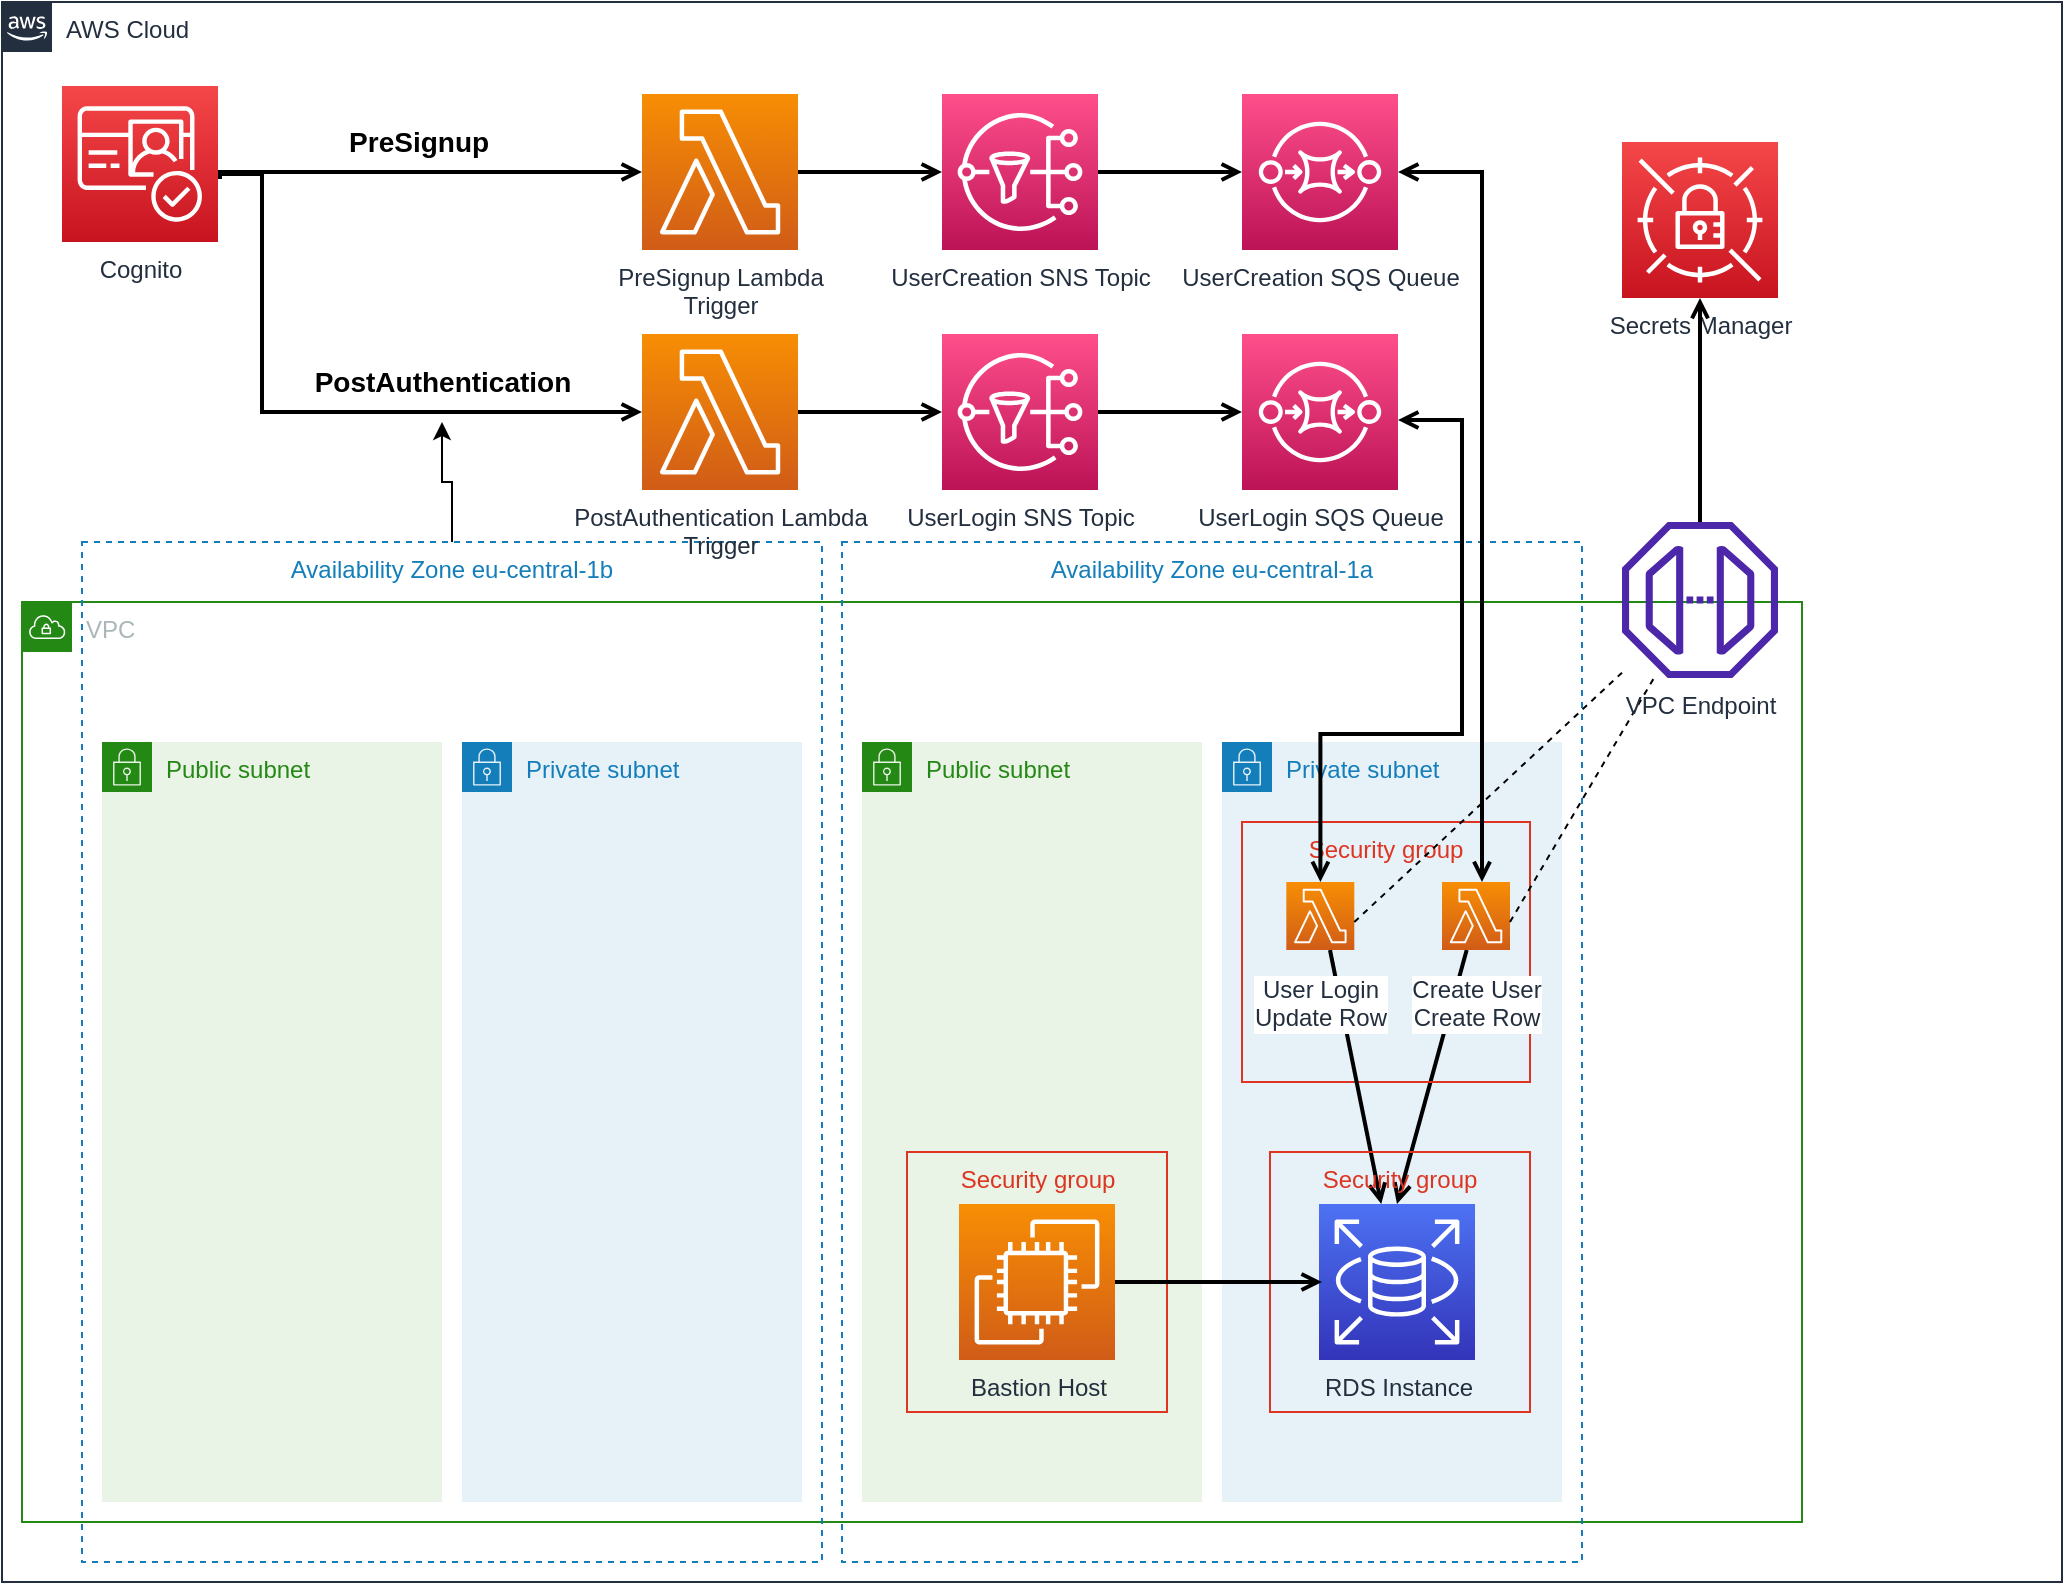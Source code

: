 <mxfile version="21.0.6" type="github">
  <diagram id="Ht1M8jgEwFfnCIfOTk4-" name="Page-1">
    <mxGraphModel dx="1223" dy="731" grid="1" gridSize="10" guides="1" tooltips="1" connect="1" arrows="1" fold="1" page="1" pageScale="1" pageWidth="1169" pageHeight="827" math="0" shadow="0">
      <root>
        <mxCell id="0" />
        <mxCell id="1" parent="0" />
        <mxCell id="UEzPUAAOIrF-is8g5C7q-90" value="" style="edgeStyle=orthogonalEdgeStyle;rounded=0;orthogonalLoop=1;jettySize=auto;html=1;endArrow=open;endFill=0;strokeWidth=2;" parent="1" target="UEzPUAAOIrF-is8g5C7q-80" edge="1">
          <mxGeometry relative="1" as="geometry">
            <mxPoint x="448" y="349" as="sourcePoint" />
          </mxGeometry>
        </mxCell>
        <mxCell id="UEzPUAAOIrF-is8g5C7q-91" value="" style="edgeStyle=orthogonalEdgeStyle;rounded=0;orthogonalLoop=1;jettySize=auto;html=1;endArrow=open;endFill=0;strokeWidth=2;" parent="1" source="UEzPUAAOIrF-is8g5C7q-80" edge="1">
          <mxGeometry relative="1" as="geometry">
            <mxPoint x="600" y="349" as="targetPoint" />
          </mxGeometry>
        </mxCell>
        <mxCell id="UEzPUAAOIrF-is8g5C7q-92" value="" style="edgeStyle=orthogonalEdgeStyle;rounded=0;orthogonalLoop=1;jettySize=auto;html=1;endArrow=open;endFill=0;strokeWidth=2;" parent="1" source="UEzPUAAOIrF-is8g5C7q-81" edge="1">
          <mxGeometry relative="1" as="geometry">
            <mxPoint x="723" y="349" as="targetPoint" />
          </mxGeometry>
        </mxCell>
        <mxCell id="UEzPUAAOIrF-is8g5C7q-74" value="AWS Cloud" style="points=[[0,0],[0.25,0],[0.5,0],[0.75,0],[1,0],[1,0.25],[1,0.5],[1,0.75],[1,1],[0.75,1],[0.5,1],[0.25,1],[0,1],[0,0.75],[0,0.5],[0,0.25]];outlineConnect=0;gradientColor=none;html=1;whiteSpace=wrap;fontSize=12;fontStyle=0;shape=mxgraph.aws4.group;grIcon=mxgraph.aws4.group_aws_cloud_alt;strokeColor=#232F3E;fillColor=none;verticalAlign=top;align=left;spacingLeft=30;fontColor=#232F3E;dashed=0;labelBackgroundColor=#ffffff;container=1;pointerEvents=0;collapsible=0;recursiveResize=0;" parent="1" vertex="1">
          <mxGeometry x="70" y="10" width="1030" height="790" as="geometry" />
        </mxCell>
        <mxCell id="agIxCeGHDySL-hrrHM-C-1" value="UserCreation SNS Topic" style="sketch=0;points=[[0,0,0],[0.25,0,0],[0.5,0,0],[0.75,0,0],[1,0,0],[0,1,0],[0.25,1,0],[0.5,1,0],[0.75,1,0],[1,1,0],[0,0.25,0],[0,0.5,0],[0,0.75,0],[1,0.25,0],[1,0.5,0],[1,0.75,0]];outlineConnect=0;fontColor=#232F3E;gradientColor=#FF4F8B;gradientDirection=north;fillColor=#BC1356;strokeColor=#ffffff;dashed=0;verticalLabelPosition=bottom;verticalAlign=top;align=center;html=1;fontSize=12;fontStyle=0;aspect=fixed;shape=mxgraph.aws4.resourceIcon;resIcon=mxgraph.aws4.sns;" vertex="1" parent="UEzPUAAOIrF-is8g5C7q-74">
          <mxGeometry x="470" y="46" width="78" height="78" as="geometry" />
        </mxCell>
        <object label="UserCreation SQS Queue" id="agIxCeGHDySL-hrrHM-C-2">
          <mxCell style="sketch=0;points=[[0,0,0],[0.25,0,0],[0.5,0,0],[0.75,0,0],[1,0,0],[0,1,0],[0.25,1,0],[0.5,1,0],[0.75,1,0],[1,1,0],[0,0.25,0],[0,0.5,0],[0,0.75,0],[1,0.25,0],[1,0.5,0],[1,0.75,0]];outlineConnect=0;fontColor=#232F3E;gradientColor=#FF4F8B;gradientDirection=north;fillColor=#BC1356;strokeColor=#ffffff;dashed=0;verticalLabelPosition=bottom;verticalAlign=top;align=center;html=1;fontSize=12;fontStyle=0;aspect=fixed;shape=mxgraph.aws4.resourceIcon;resIcon=mxgraph.aws4.sqs;" vertex="1" parent="UEzPUAAOIrF-is8g5C7q-74">
            <mxGeometry x="620" y="46" width="78" height="78" as="geometry" />
          </mxCell>
        </object>
        <mxCell id="UEzPUAAOIrF-is8g5C7q-100" style="edgeStyle=orthogonalEdgeStyle;rounded=0;orthogonalLoop=1;jettySize=auto;html=1;endArrow=open;endFill=0;strokeWidth=2;exitX=1;exitY=0.5;exitDx=0;exitDy=0;exitPerimeter=0;" parent="UEzPUAAOIrF-is8g5C7q-74" source="agIxCeGHDySL-hrrHM-C-1" target="agIxCeGHDySL-hrrHM-C-2" edge="1">
          <mxGeometry relative="1" as="geometry">
            <mxPoint x="144.993" y="549" as="targetPoint" />
          </mxGeometry>
        </mxCell>
        <mxCell id="agIxCeGHDySL-hrrHM-C-17" value="VPC" style="points=[[0,0],[0.25,0],[0.5,0],[0.75,0],[1,0],[1,0.25],[1,0.5],[1,0.75],[1,1],[0.75,1],[0.5,1],[0.25,1],[0,1],[0,0.75],[0,0.5],[0,0.25]];outlineConnect=0;gradientColor=none;html=1;whiteSpace=wrap;fontSize=12;fontStyle=0;container=1;pointerEvents=0;collapsible=0;recursiveResize=0;shape=mxgraph.aws4.group;grIcon=mxgraph.aws4.group_vpc;strokeColor=#248814;fillColor=none;verticalAlign=top;align=left;spacingLeft=30;fontColor=#AAB7B8;dashed=0;" vertex="1" parent="UEzPUAAOIrF-is8g5C7q-74">
          <mxGeometry x="10" y="300" width="890" height="460" as="geometry" />
        </mxCell>
        <mxCell id="agIxCeGHDySL-hrrHM-C-15" value="Availability Zone eu-central-1a" style="fillColor=none;strokeColor=#147EBA;dashed=1;verticalAlign=top;fontStyle=0;fontColor=#147EBA;whiteSpace=wrap;html=1;" vertex="1" parent="agIxCeGHDySL-hrrHM-C-17">
          <mxGeometry x="410" y="-30" width="370" height="510" as="geometry" />
        </mxCell>
        <mxCell id="agIxCeGHDySL-hrrHM-C-28" value="Public subnet" style="points=[[0,0],[0.25,0],[0.5,0],[0.75,0],[1,0],[1,0.25],[1,0.5],[1,0.75],[1,1],[0.75,1],[0.5,1],[0.25,1],[0,1],[0,0.75],[0,0.5],[0,0.25]];outlineConnect=0;gradientColor=none;html=1;whiteSpace=wrap;fontSize=12;fontStyle=0;container=1;pointerEvents=0;collapsible=0;recursiveResize=0;shape=mxgraph.aws4.group;grIcon=mxgraph.aws4.group_security_group;grStroke=0;strokeColor=#248814;fillColor=#E9F3E6;verticalAlign=top;align=left;spacingLeft=30;fontColor=#248814;dashed=0;" vertex="1" parent="agIxCeGHDySL-hrrHM-C-17">
          <mxGeometry x="420" y="70" width="170" height="380" as="geometry" />
        </mxCell>
        <mxCell id="agIxCeGHDySL-hrrHM-C-30" value="Security group" style="fillColor=none;strokeColor=#DD3522;verticalAlign=top;fontStyle=0;fontColor=#DD3522;whiteSpace=wrap;html=1;" vertex="1" parent="agIxCeGHDySL-hrrHM-C-28">
          <mxGeometry x="22.5" y="205" width="130" height="130" as="geometry" />
        </mxCell>
        <mxCell id="agIxCeGHDySL-hrrHM-C-29" value="Bastion Host" style="sketch=0;points=[[0,0,0],[0.25,0,0],[0.5,0,0],[0.75,0,0],[1,0,0],[0,1,0],[0.25,1,0],[0.5,1,0],[0.75,1,0],[1,1,0],[0,0.25,0],[0,0.5,0],[0,0.75,0],[1,0.25,0],[1,0.5,0],[1,0.75,0]];outlineConnect=0;fontColor=#232F3E;gradientColor=#F78E04;gradientDirection=north;fillColor=#D05C17;strokeColor=#ffffff;dashed=0;verticalLabelPosition=bottom;verticalAlign=top;align=center;html=1;fontSize=12;fontStyle=0;aspect=fixed;shape=mxgraph.aws4.resourceIcon;resIcon=mxgraph.aws4.ec2;" vertex="1" parent="agIxCeGHDySL-hrrHM-C-28">
          <mxGeometry x="48.5" y="231" width="78" height="78" as="geometry" />
        </mxCell>
        <mxCell id="agIxCeGHDySL-hrrHM-C-43" value="Availability Zone eu-central-1b" style="fillColor=none;strokeColor=#147EBA;dashed=1;verticalAlign=top;fontStyle=0;fontColor=#147EBA;whiteSpace=wrap;html=1;" vertex="1" parent="agIxCeGHDySL-hrrHM-C-17">
          <mxGeometry x="30" y="-30" width="370" height="510" as="geometry" />
        </mxCell>
        <mxCell id="agIxCeGHDySL-hrrHM-C-57" value="Public subnet" style="points=[[0,0],[0.25,0],[0.5,0],[0.75,0],[1,0],[1,0.25],[1,0.5],[1,0.75],[1,1],[0.75,1],[0.5,1],[0.25,1],[0,1],[0,0.75],[0,0.5],[0,0.25]];outlineConnect=0;gradientColor=none;html=1;whiteSpace=wrap;fontSize=12;fontStyle=0;container=1;pointerEvents=0;collapsible=0;recursiveResize=0;shape=mxgraph.aws4.group;grIcon=mxgraph.aws4.group_security_group;grStroke=0;strokeColor=#248814;fillColor=#E9F3E6;verticalAlign=top;align=left;spacingLeft=30;fontColor=#248814;dashed=0;" vertex="1" parent="agIxCeGHDySL-hrrHM-C-17">
          <mxGeometry x="40" y="70" width="170" height="380" as="geometry" />
        </mxCell>
        <mxCell id="agIxCeGHDySL-hrrHM-C-19" value="Private subnet" style="points=[[0,0],[0.25,0],[0.5,0],[0.75,0],[1,0],[1,0.25],[1,0.5],[1,0.75],[1,1],[0.75,1],[0.5,1],[0.25,1],[0,1],[0,0.75],[0,0.5],[0,0.25]];outlineConnect=0;gradientColor=none;html=1;whiteSpace=wrap;fontSize=12;fontStyle=0;container=1;pointerEvents=0;collapsible=0;recursiveResize=0;shape=mxgraph.aws4.group;grIcon=mxgraph.aws4.group_security_group;grStroke=0;strokeColor=#147EBA;fillColor=#E6F2F8;verticalAlign=top;align=left;spacingLeft=30;fontColor=#147EBA;dashed=0;" vertex="1" parent="agIxCeGHDySL-hrrHM-C-17">
          <mxGeometry x="600" y="70" width="170" height="380" as="geometry" />
        </mxCell>
        <mxCell id="UEzPUAAOIrF-is8g5C7q-93" style="rounded=0;orthogonalLoop=1;jettySize=auto;html=1;endArrow=open;endFill=0;strokeWidth=2;entryX=0.5;entryY=0;entryDx=0;entryDy=0;entryPerimeter=0;" parent="agIxCeGHDySL-hrrHM-C-19" source="UEzPUAAOIrF-is8g5C7q-85" target="agIxCeGHDySL-hrrHM-C-4" edge="1">
          <mxGeometry relative="1" as="geometry">
            <mxPoint x="240" y="41" as="sourcePoint" />
          </mxGeometry>
        </mxCell>
        <mxCell id="agIxCeGHDySL-hrrHM-C-18" value="Security group" style="fillColor=none;strokeColor=#DD3522;verticalAlign=top;fontStyle=0;fontColor=#DD3522;whiteSpace=wrap;html=1;container=1;" vertex="1" parent="agIxCeGHDySL-hrrHM-C-19">
          <mxGeometry x="10" y="40" width="144" height="130" as="geometry">
            <mxRectangle x="10" y="40" width="120" height="30" as="alternateBounds" />
          </mxGeometry>
        </mxCell>
        <mxCell id="agIxCeGHDySL-hrrHM-C-81" style="rounded=0;orthogonalLoop=1;jettySize=auto;html=1;endArrow=open;endFill=0;strokeWidth=2;" edge="1" parent="agIxCeGHDySL-hrrHM-C-18" target="agIxCeGHDySL-hrrHM-C-4">
          <mxGeometry relative="1" as="geometry">
            <mxPoint x="44" y="64" as="sourcePoint" />
            <mxPoint x="10" y="191" as="targetPoint" />
          </mxGeometry>
        </mxCell>
        <mxCell id="UEzPUAAOIrF-is8g5C7q-85" value="Create User&lt;br style=&quot;border-color: var(--border-color);&quot;&gt;Create Row" style="outlineConnect=0;fontColor=#232F3E;gradientColor=#F78E04;gradientDirection=north;fillColor=#D05C17;strokeColor=#ffffff;dashed=0;verticalLabelPosition=bottom;verticalAlign=top;align=center;html=1;fontSize=12;fontStyle=0;aspect=fixed;shape=mxgraph.aws4.resourceIcon;resIcon=mxgraph.aws4.lambda;labelBackgroundColor=#ffffff;spacingTop=6;" parent="agIxCeGHDySL-hrrHM-C-18" vertex="1">
          <mxGeometry x="100.005" y="30" width="34" height="34" as="geometry" />
        </mxCell>
        <mxCell id="agIxCeGHDySL-hrrHM-C-66" value="User Login&lt;br&gt;Update Row" style="outlineConnect=0;fontColor=#232F3E;gradientColor=#F78E04;gradientDirection=north;fillColor=#D05C17;strokeColor=#ffffff;dashed=0;verticalLabelPosition=bottom;verticalAlign=top;align=center;html=1;fontSize=12;fontStyle=0;aspect=fixed;shape=mxgraph.aws4.resourceIcon;resIcon=mxgraph.aws4.lambda;labelBackgroundColor=#ffffff;spacingTop=6;" vertex="1" parent="agIxCeGHDySL-hrrHM-C-18">
          <mxGeometry x="22.154" y="30" width="34" height="34" as="geometry" />
        </mxCell>
        <mxCell id="agIxCeGHDySL-hrrHM-C-93" value="" style="endArrow=none;dashed=1;html=1;rounded=0;" edge="1" parent="agIxCeGHDySL-hrrHM-C-18" target="agIxCeGHDySL-hrrHM-C-88">
          <mxGeometry width="50" height="50" relative="1" as="geometry">
            <mxPoint x="56.15" y="50" as="sourcePoint" />
            <mxPoint x="106.15" as="targetPoint" />
          </mxGeometry>
        </mxCell>
        <mxCell id="agIxCeGHDySL-hrrHM-C-94" value="" style="endArrow=none;dashed=1;html=1;rounded=0;" edge="1" parent="agIxCeGHDySL-hrrHM-C-18" target="agIxCeGHDySL-hrrHM-C-88">
          <mxGeometry width="50" height="50" relative="1" as="geometry">
            <mxPoint x="134" y="50" as="sourcePoint" />
            <mxPoint x="184" as="targetPoint" />
          </mxGeometry>
        </mxCell>
        <mxCell id="agIxCeGHDySL-hrrHM-C-16" value="Security group" style="fillColor=none;strokeColor=#DD3522;verticalAlign=top;fontStyle=0;fontColor=#DD3522;whiteSpace=wrap;html=1;" vertex="1" parent="agIxCeGHDySL-hrrHM-C-19">
          <mxGeometry x="24" y="205" width="130" height="130" as="geometry" />
        </mxCell>
        <mxCell id="agIxCeGHDySL-hrrHM-C-4" value="RDS Instance" style="sketch=0;points=[[0,0,0],[0.25,0,0],[0.5,0,0],[0.75,0,0],[1,0,0],[0,1,0],[0.25,1,0],[0.5,1,0],[0.75,1,0],[1,1,0],[0,0.25,0],[0,0.5,0],[0,0.75,0],[1,0.25,0],[1,0.5,0],[1,0.75,0]];outlineConnect=0;fontColor=#232F3E;gradientColor=#4D72F3;gradientDirection=north;fillColor=#3334B9;strokeColor=#ffffff;dashed=0;verticalLabelPosition=bottom;verticalAlign=top;align=center;html=1;fontSize=12;fontStyle=0;aspect=fixed;shape=mxgraph.aws4.resourceIcon;resIcon=mxgraph.aws4.rds;" vertex="1" parent="agIxCeGHDySL-hrrHM-C-19">
          <mxGeometry x="48.5" y="231" width="78" height="78" as="geometry" />
        </mxCell>
        <mxCell id="agIxCeGHDySL-hrrHM-C-31" style="edgeStyle=orthogonalEdgeStyle;rounded=0;orthogonalLoop=1;jettySize=auto;html=1;endArrow=open;endFill=0;strokeWidth=2;entryX=0.019;entryY=0.5;entryDx=0;entryDy=0;entryPerimeter=0;" edge="1" parent="agIxCeGHDySL-hrrHM-C-17" source="agIxCeGHDySL-hrrHM-C-29" target="agIxCeGHDySL-hrrHM-C-4">
          <mxGeometry relative="1" as="geometry">
            <mxPoint x="270" y="290" as="sourcePoint" />
            <mxPoint x="452" y="290" as="targetPoint" />
          </mxGeometry>
        </mxCell>
        <mxCell id="agIxCeGHDySL-hrrHM-C-60" value="Private subnet" style="points=[[0,0],[0.25,0],[0.5,0],[0.75,0],[1,0],[1,0.25],[1,0.5],[1,0.75],[1,1],[0.75,1],[0.5,1],[0.25,1],[0,1],[0,0.75],[0,0.5],[0,0.25]];outlineConnect=0;gradientColor=none;html=1;whiteSpace=wrap;fontSize=12;fontStyle=0;container=1;pointerEvents=0;collapsible=0;recursiveResize=0;shape=mxgraph.aws4.group;grIcon=mxgraph.aws4.group_security_group;grStroke=0;strokeColor=#147EBA;fillColor=#E6F2F8;verticalAlign=top;align=left;spacingLeft=30;fontColor=#147EBA;dashed=0;" vertex="1" parent="agIxCeGHDySL-hrrHM-C-17">
          <mxGeometry x="220" y="70" width="170" height="380" as="geometry" />
        </mxCell>
        <mxCell id="agIxCeGHDySL-hrrHM-C-88" value="VPC Endpoint" style="sketch=0;outlineConnect=0;fontColor=#232F3E;gradientColor=none;fillColor=#4D27AA;strokeColor=none;dashed=0;verticalLabelPosition=bottom;verticalAlign=top;align=center;html=1;fontSize=12;fontStyle=0;aspect=fixed;pointerEvents=1;shape=mxgraph.aws4.endpoint;" vertex="1" parent="agIxCeGHDySL-hrrHM-C-17">
          <mxGeometry x="800" y="-40" width="78" height="78" as="geometry" />
        </mxCell>
        <mxCell id="agIxCeGHDySL-hrrHM-C-21" value="Cognito&lt;br&gt;" style="sketch=0;points=[[0,0,0],[0.25,0,0],[0.5,0,0],[0.75,0,0],[1,0,0],[0,1,0],[0.25,1,0],[0.5,1,0],[0.75,1,0],[1,1,0],[0,0.25,0],[0,0.5,0],[0,0.75,0],[1,0.25,0],[1,0.5,0],[1,0.75,0]];outlineConnect=0;fontColor=#232F3E;gradientColor=#F54749;gradientDirection=north;fillColor=#C7131F;strokeColor=#ffffff;dashed=0;verticalLabelPosition=bottom;verticalAlign=top;align=center;html=1;fontSize=12;fontStyle=0;aspect=fixed;shape=mxgraph.aws4.resourceIcon;resIcon=mxgraph.aws4.cognito;" vertex="1" parent="UEzPUAAOIrF-is8g5C7q-74">
          <mxGeometry x="30" y="42" width="78" height="78" as="geometry" />
        </mxCell>
        <mxCell id="agIxCeGHDySL-hrrHM-C-27" style="edgeStyle=orthogonalEdgeStyle;rounded=0;orthogonalLoop=1;jettySize=auto;html=1;endArrow=open;endFill=0;strokeWidth=2;exitX=1;exitY=0.5;exitDx=0;exitDy=0;exitPerimeter=0;entryX=0;entryY=0.5;entryDx=0;entryDy=0;entryPerimeter=0;" edge="1" parent="UEzPUAAOIrF-is8g5C7q-74" target="agIxCeGHDySL-hrrHM-C-20">
          <mxGeometry relative="1" as="geometry">
            <mxPoint x="109" y="88.5" as="sourcePoint" />
            <mxPoint x="161" y="88.5" as="targetPoint" />
            <Array as="points">
              <mxPoint x="109" y="85" />
            </Array>
          </mxGeometry>
        </mxCell>
        <mxCell id="UEzPUAAOIrF-is8g5C7q-96" style="edgeStyle=orthogonalEdgeStyle;rounded=0;orthogonalLoop=1;jettySize=auto;html=1;endArrow=open;endFill=0;strokeWidth=2;startArrow=open;startFill=0;entryX=1;entryY=0.5;entryDx=0;entryDy=0;entryPerimeter=0;" parent="UEzPUAAOIrF-is8g5C7q-74" target="agIxCeGHDySL-hrrHM-C-2" edge="1">
          <mxGeometry relative="1" as="geometry">
            <Array as="points">
              <mxPoint x="740" y="85" />
            </Array>
            <mxPoint x="740" y="440" as="sourcePoint" />
          </mxGeometry>
        </mxCell>
        <mxCell id="agIxCeGHDySL-hrrHM-C-20" value="PreSignup Lambda&lt;br&gt;Trigger" style="sketch=0;points=[[0,0,0],[0.25,0,0],[0.5,0,0],[0.75,0,0],[1,0,0],[0,1,0],[0.25,1,0],[0.5,1,0],[0.75,1,0],[1,1,0],[0,0.25,0],[0,0.5,0],[0,0.75,0],[1,0.25,0],[1,0.5,0],[1,0.75,0]];outlineConnect=0;fontColor=#232F3E;gradientColor=#F78E04;gradientDirection=north;fillColor=#D05C17;strokeColor=#ffffff;dashed=0;verticalLabelPosition=bottom;verticalAlign=top;align=center;html=1;fontSize=12;fontStyle=0;aspect=fixed;shape=mxgraph.aws4.resourceIcon;resIcon=mxgraph.aws4.lambda;" vertex="1" parent="UEzPUAAOIrF-is8g5C7q-74">
          <mxGeometry x="320" y="46" width="78" height="78" as="geometry" />
        </mxCell>
        <mxCell id="agIxCeGHDySL-hrrHM-C-32" style="edgeStyle=orthogonalEdgeStyle;rounded=0;orthogonalLoop=1;jettySize=auto;html=1;endArrow=open;endFill=0;strokeWidth=2;exitX=1;exitY=0.5;exitDx=0;exitDy=0;exitPerimeter=0;startArrow=none;entryX=0;entryY=0.5;entryDx=0;entryDy=0;entryPerimeter=0;movable=1;resizable=1;rotatable=1;deletable=1;editable=1;locked=0;connectable=1;" edge="1" parent="UEzPUAAOIrF-is8g5C7q-74" source="agIxCeGHDySL-hrrHM-C-20" target="agIxCeGHDySL-hrrHM-C-1">
          <mxGeometry relative="1" as="geometry">
            <mxPoint x="288" y="88.58" as="sourcePoint" />
            <mxPoint x="440" y="90" as="targetPoint" />
            <Array as="points" />
          </mxGeometry>
        </mxCell>
        <mxCell id="agIxCeGHDySL-hrrHM-C-34" value="PreSignup&amp;nbsp;" style="text;strokeColor=none;fillColor=none;html=1;fontSize=14;fontStyle=1;verticalAlign=middle;align=center;" vertex="1" parent="UEzPUAAOIrF-is8g5C7q-74">
          <mxGeometry x="160" y="50" width="100" height="40" as="geometry" />
        </mxCell>
        <mxCell id="agIxCeGHDySL-hrrHM-C-72" value="PostAuthentication Lambda&lt;br&gt;Trigger&lt;br&gt;" style="sketch=0;points=[[0,0,0],[0.25,0,0],[0.5,0,0],[0.75,0,0],[1,0,0],[0,1,0],[0.25,1,0],[0.5,1,0],[0.75,1,0],[1,1,0],[0,0.25,0],[0,0.5,0],[0,0.75,0],[1,0.25,0],[1,0.5,0],[1,0.75,0]];outlineConnect=0;fontColor=#232F3E;gradientColor=#F78E04;gradientDirection=north;fillColor=#D05C17;strokeColor=#ffffff;dashed=0;verticalLabelPosition=bottom;verticalAlign=top;align=center;html=1;fontSize=12;fontStyle=0;aspect=fixed;shape=mxgraph.aws4.resourceIcon;resIcon=mxgraph.aws4.lambda;" vertex="1" parent="UEzPUAAOIrF-is8g5C7q-74">
          <mxGeometry x="320" y="166" width="78" height="78" as="geometry" />
        </mxCell>
        <mxCell id="agIxCeGHDySL-hrrHM-C-73" value="UserLogin SNS Topic&lt;br&gt;" style="sketch=0;points=[[0,0,0],[0.25,0,0],[0.5,0,0],[0.75,0,0],[1,0,0],[0,1,0],[0.25,1,0],[0.5,1,0],[0.75,1,0],[1,1,0],[0,0.25,0],[0,0.5,0],[0,0.75,0],[1,0.25,0],[1,0.5,0],[1,0.75,0]];outlineConnect=0;fontColor=#232F3E;gradientColor=#FF4F8B;gradientDirection=north;fillColor=#BC1356;strokeColor=#ffffff;dashed=0;verticalLabelPosition=bottom;verticalAlign=top;align=center;html=1;fontSize=12;fontStyle=0;aspect=fixed;shape=mxgraph.aws4.resourceIcon;resIcon=mxgraph.aws4.sns;" vertex="1" parent="UEzPUAAOIrF-is8g5C7q-74">
          <mxGeometry x="470" y="166" width="78" height="78" as="geometry" />
        </mxCell>
        <object label="UserLogin&amp;nbsp;SQS Queue" id="agIxCeGHDySL-hrrHM-C-74">
          <mxCell style="sketch=0;points=[[0,0,0],[0.25,0,0],[0.5,0,0],[0.75,0,0],[1,0,0],[0,1,0],[0.25,1,0],[0.5,1,0],[0.75,1,0],[1,1,0],[0,0.25,0],[0,0.5,0],[0,0.75,0],[1,0.25,0],[1,0.5,0],[1,0.75,0]];outlineConnect=0;fontColor=#232F3E;gradientColor=#FF4F8B;gradientDirection=north;fillColor=#BC1356;strokeColor=#ffffff;dashed=0;verticalLabelPosition=bottom;verticalAlign=top;align=center;html=1;fontSize=12;fontStyle=0;aspect=fixed;shape=mxgraph.aws4.resourceIcon;resIcon=mxgraph.aws4.sqs;" vertex="1" parent="UEzPUAAOIrF-is8g5C7q-74">
            <mxGeometry x="620" y="166" width="78" height="78" as="geometry" />
          </mxCell>
        </object>
        <mxCell id="agIxCeGHDySL-hrrHM-C-75" style="edgeStyle=orthogonalEdgeStyle;rounded=0;orthogonalLoop=1;jettySize=auto;html=1;endArrow=open;endFill=0;strokeWidth=2;entryX=0;entryY=0.5;entryDx=0;entryDy=0;entryPerimeter=0;" edge="1" parent="UEzPUAAOIrF-is8g5C7q-74" source="agIxCeGHDySL-hrrHM-C-73" target="agIxCeGHDySL-hrrHM-C-74">
          <mxGeometry relative="1" as="geometry">
            <mxPoint x="530" y="190" as="sourcePoint" />
            <mxPoint x="610" y="189" as="targetPoint" />
          </mxGeometry>
        </mxCell>
        <mxCell id="agIxCeGHDySL-hrrHM-C-77" style="edgeStyle=orthogonalEdgeStyle;rounded=0;orthogonalLoop=1;jettySize=auto;html=1;endArrow=open;endFill=0;strokeWidth=2;exitX=1;exitY=0.5;exitDx=0;exitDy=0;exitPerimeter=0;entryX=0;entryY=0.5;entryDx=0;entryDy=0;entryPerimeter=0;" edge="1" parent="UEzPUAAOIrF-is8g5C7q-74" target="agIxCeGHDySL-hrrHM-C-72">
          <mxGeometry relative="1" as="geometry">
            <mxPoint x="108.0" y="86" as="sourcePoint" />
            <mxPoint x="320" y="202" as="targetPoint" />
            <Array as="points">
              <mxPoint x="130" y="86" />
              <mxPoint x="130" y="205" />
            </Array>
          </mxGeometry>
        </mxCell>
        <mxCell id="agIxCeGHDySL-hrrHM-C-78" value="PostAuthentication" style="text;strokeColor=none;fillColor=none;html=1;fontSize=14;fontStyle=1;verticalAlign=middle;align=center;" vertex="1" parent="UEzPUAAOIrF-is8g5C7q-74">
          <mxGeometry x="170" y="170" width="100" height="40" as="geometry" />
        </mxCell>
        <mxCell id="agIxCeGHDySL-hrrHM-C-79" style="edgeStyle=orthogonalEdgeStyle;rounded=0;orthogonalLoop=1;jettySize=auto;html=1;endArrow=open;endFill=0;strokeWidth=2;startArrow=none;entryX=0;entryY=0.5;entryDx=0;entryDy=0;entryPerimeter=0;" edge="1" parent="UEzPUAAOIrF-is8g5C7q-74" source="agIxCeGHDySL-hrrHM-C-72" target="agIxCeGHDySL-hrrHM-C-73">
          <mxGeometry relative="1" as="geometry">
            <mxPoint x="408" y="99" as="sourcePoint" />
            <mxPoint x="480" y="99" as="targetPoint" />
            <Array as="points" />
          </mxGeometry>
        </mxCell>
        <mxCell id="agIxCeGHDySL-hrrHM-C-80" style="edgeStyle=orthogonalEdgeStyle;rounded=0;orthogonalLoop=1;jettySize=auto;html=1;endArrow=open;endFill=0;strokeWidth=2;startArrow=open;startFill=0;" edge="1" parent="UEzPUAAOIrF-is8g5C7q-74" source="agIxCeGHDySL-hrrHM-C-66" target="agIxCeGHDySL-hrrHM-C-74">
          <mxGeometry relative="1" as="geometry">
            <Array as="points">
              <mxPoint x="659" y="366" />
              <mxPoint x="730" y="366" />
              <mxPoint x="730" y="209" />
            </Array>
            <mxPoint x="680" y="467" as="sourcePoint" />
            <mxPoint x="710" y="206" as="targetPoint" />
          </mxGeometry>
        </mxCell>
        <mxCell id="agIxCeGHDySL-hrrHM-C-87" value="" style="edgeStyle=orthogonalEdgeStyle;rounded=0;orthogonalLoop=1;jettySize=auto;html=1;" edge="1" parent="UEzPUAAOIrF-is8g5C7q-74" source="agIxCeGHDySL-hrrHM-C-43" target="agIxCeGHDySL-hrrHM-C-78">
          <mxGeometry relative="1" as="geometry" />
        </mxCell>
        <mxCell id="agIxCeGHDySL-hrrHM-C-89" value="Secrets Manager&lt;br&gt;" style="sketch=0;points=[[0,0,0],[0.25,0,0],[0.5,0,0],[0.75,0,0],[1,0,0],[0,1,0],[0.25,1,0],[0.5,1,0],[0.75,1,0],[1,1,0],[0,0.25,0],[0,0.5,0],[0,0.75,0],[1,0.25,0],[1,0.5,0],[1,0.75,0]];outlineConnect=0;fontColor=#232F3E;gradientColor=#F54749;gradientDirection=north;fillColor=#C7131F;strokeColor=#ffffff;dashed=0;verticalLabelPosition=bottom;verticalAlign=top;align=center;html=1;fontSize=12;fontStyle=0;aspect=fixed;shape=mxgraph.aws4.resourceIcon;resIcon=mxgraph.aws4.secrets_manager;" vertex="1" parent="UEzPUAAOIrF-is8g5C7q-74">
          <mxGeometry x="810" y="70" width="78" height="78" as="geometry" />
        </mxCell>
        <mxCell id="agIxCeGHDySL-hrrHM-C-97" style="edgeStyle=orthogonalEdgeStyle;rounded=0;orthogonalLoop=1;jettySize=auto;html=1;endArrow=open;endFill=0;strokeWidth=2;startArrow=none;entryX=0.5;entryY=1;entryDx=0;entryDy=0;entryPerimeter=0;" edge="1" parent="UEzPUAAOIrF-is8g5C7q-74" source="agIxCeGHDySL-hrrHM-C-88" target="agIxCeGHDySL-hrrHM-C-89">
          <mxGeometry relative="1" as="geometry">
            <mxPoint x="828" y="230" as="sourcePoint" />
            <mxPoint x="900" y="230" as="targetPoint" />
            <Array as="points" />
          </mxGeometry>
        </mxCell>
      </root>
    </mxGraphModel>
  </diagram>
</mxfile>
